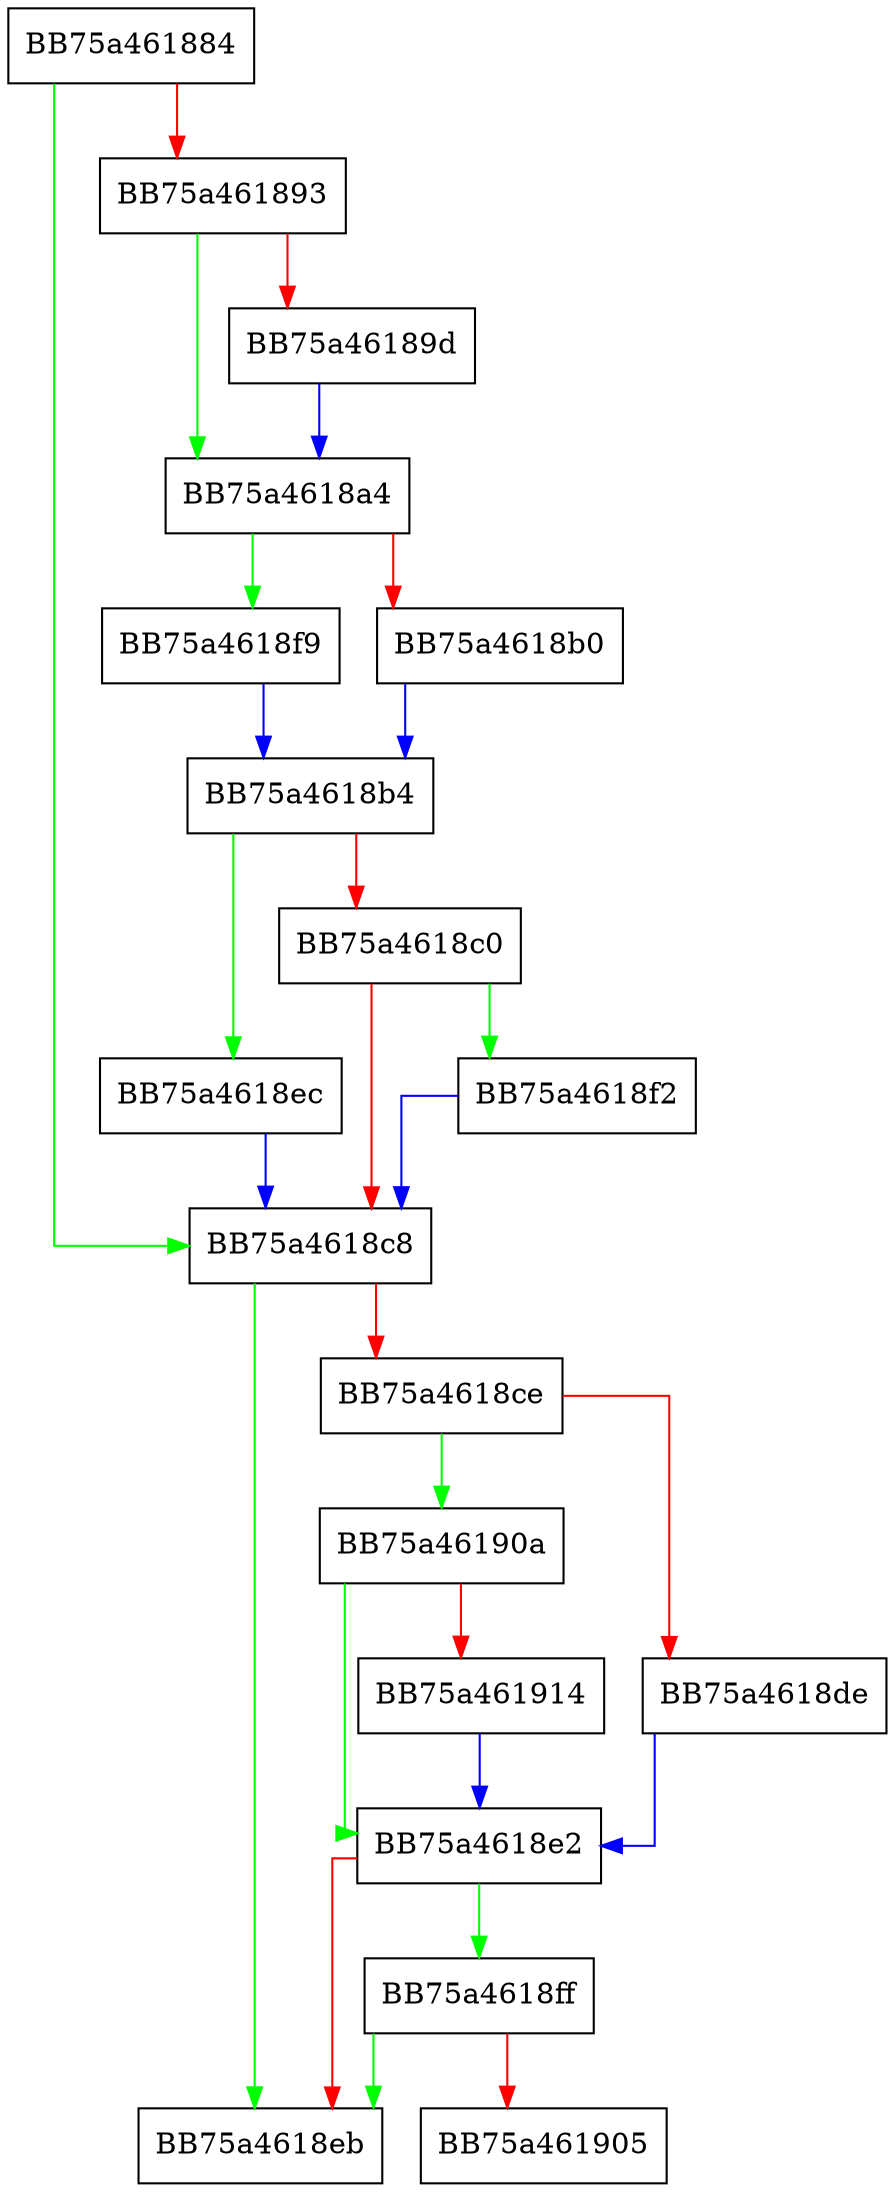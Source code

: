 digraph pcacheManageDirtyList {
  node [shape="box"];
  graph [splines=ortho];
  BB75a461884 -> BB75a4618c8 [color="green"];
  BB75a461884 -> BB75a461893 [color="red"];
  BB75a461893 -> BB75a4618a4 [color="green"];
  BB75a461893 -> BB75a46189d [color="red"];
  BB75a46189d -> BB75a4618a4 [color="blue"];
  BB75a4618a4 -> BB75a4618f9 [color="green"];
  BB75a4618a4 -> BB75a4618b0 [color="red"];
  BB75a4618b0 -> BB75a4618b4 [color="blue"];
  BB75a4618b4 -> BB75a4618ec [color="green"];
  BB75a4618b4 -> BB75a4618c0 [color="red"];
  BB75a4618c0 -> BB75a4618f2 [color="green"];
  BB75a4618c0 -> BB75a4618c8 [color="red"];
  BB75a4618c8 -> BB75a4618eb [color="green"];
  BB75a4618c8 -> BB75a4618ce [color="red"];
  BB75a4618ce -> BB75a46190a [color="green"];
  BB75a4618ce -> BB75a4618de [color="red"];
  BB75a4618de -> BB75a4618e2 [color="blue"];
  BB75a4618e2 -> BB75a4618ff [color="green"];
  BB75a4618e2 -> BB75a4618eb [color="red"];
  BB75a4618ec -> BB75a4618c8 [color="blue"];
  BB75a4618f2 -> BB75a4618c8 [color="blue"];
  BB75a4618f9 -> BB75a4618b4 [color="blue"];
  BB75a4618ff -> BB75a4618eb [color="green"];
  BB75a4618ff -> BB75a461905 [color="red"];
  BB75a46190a -> BB75a4618e2 [color="green"];
  BB75a46190a -> BB75a461914 [color="red"];
  BB75a461914 -> BB75a4618e2 [color="blue"];
}